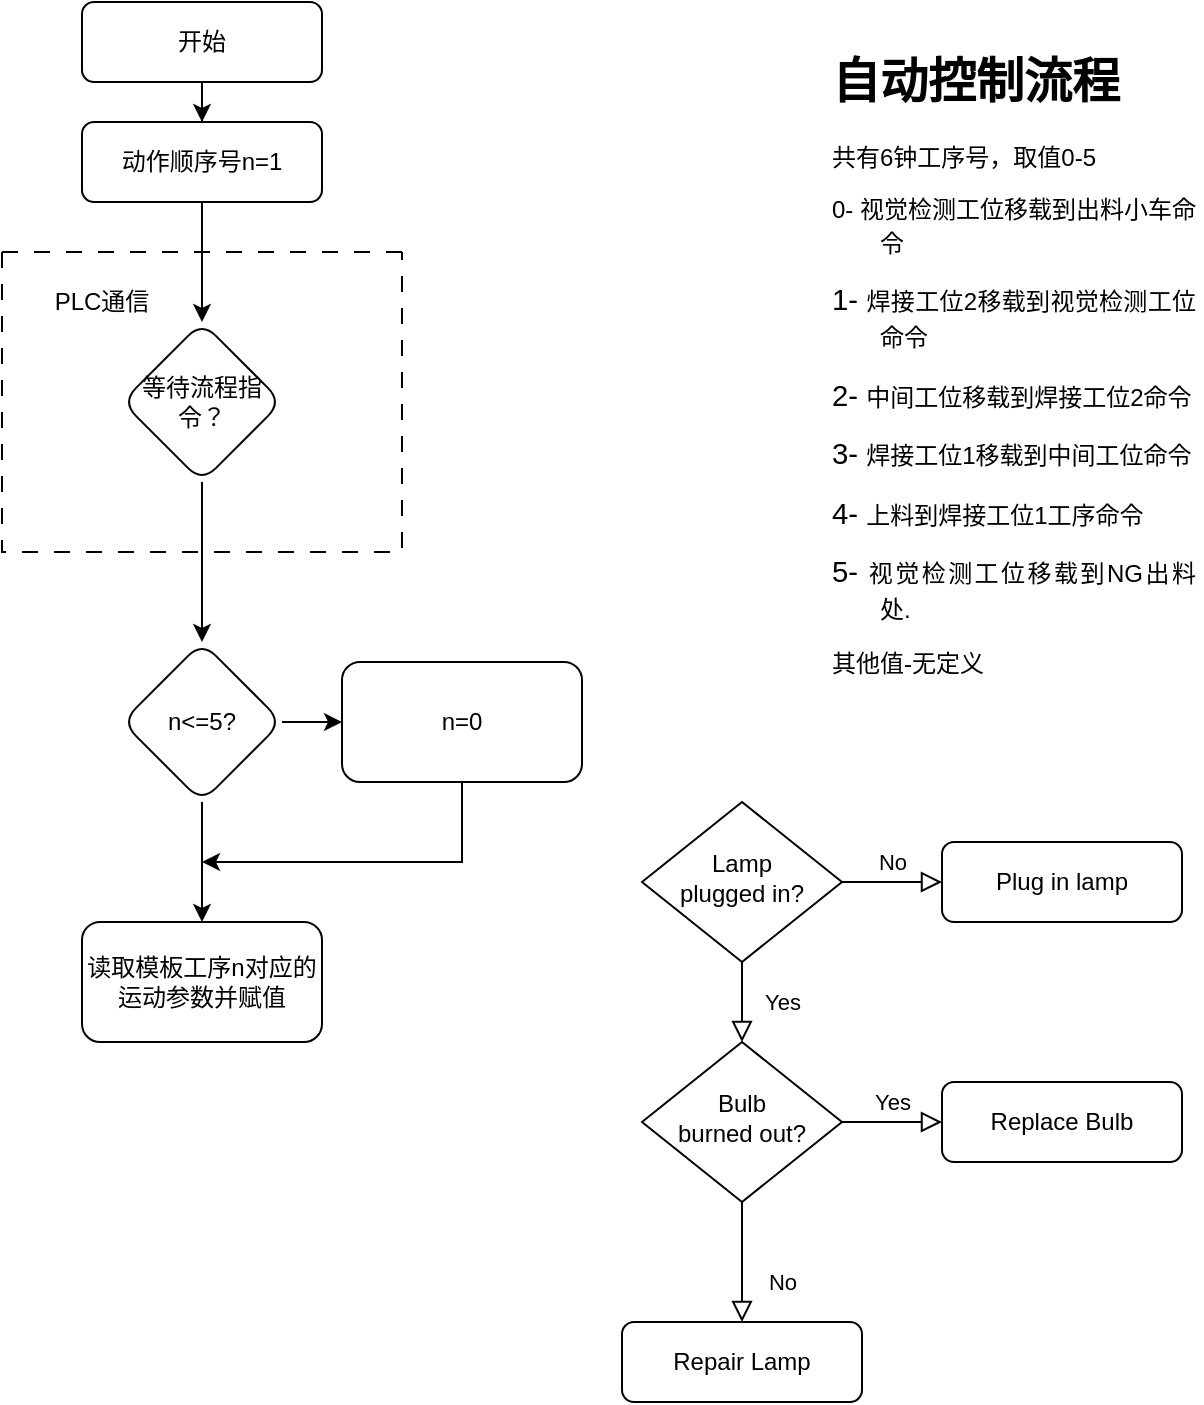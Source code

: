 <mxfile version="21.3.3" type="github">
  <diagram id="C5RBs43oDa-KdzZeNtuy" name="Page-1">
    <mxGraphModel dx="621" dy="503" grid="1" gridSize="10" guides="1" tooltips="1" connect="1" arrows="1" fold="1" page="1" pageScale="1" pageWidth="827" pageHeight="1169" math="0" shadow="0">
      <root>
        <mxCell id="WIyWlLk6GJQsqaUBKTNV-0" />
        <mxCell id="WIyWlLk6GJQsqaUBKTNV-1" parent="WIyWlLk6GJQsqaUBKTNV-0" />
        <mxCell id="u9uHfp1kI_pTbxwr263I-2" value="" style="edgeStyle=orthogonalEdgeStyle;rounded=0;orthogonalLoop=1;jettySize=auto;html=1;" edge="1" parent="WIyWlLk6GJQsqaUBKTNV-1" source="WIyWlLk6GJQsqaUBKTNV-3" target="u9uHfp1kI_pTbxwr263I-1">
          <mxGeometry relative="1" as="geometry" />
        </mxCell>
        <mxCell id="WIyWlLk6GJQsqaUBKTNV-3" value="开始" style="rounded=1;whiteSpace=wrap;html=1;fontSize=12;glass=0;strokeWidth=1;shadow=0;" parent="WIyWlLk6GJQsqaUBKTNV-1" vertex="1">
          <mxGeometry x="130" y="10" width="120" height="40" as="geometry" />
        </mxCell>
        <mxCell id="WIyWlLk6GJQsqaUBKTNV-4" value="Yes" style="rounded=0;html=1;jettySize=auto;orthogonalLoop=1;fontSize=11;endArrow=block;endFill=0;endSize=8;strokeWidth=1;shadow=0;labelBackgroundColor=none;edgeStyle=orthogonalEdgeStyle;" parent="WIyWlLk6GJQsqaUBKTNV-1" source="WIyWlLk6GJQsqaUBKTNV-6" target="WIyWlLk6GJQsqaUBKTNV-10" edge="1">
          <mxGeometry y="20" relative="1" as="geometry">
            <mxPoint as="offset" />
          </mxGeometry>
        </mxCell>
        <mxCell id="WIyWlLk6GJQsqaUBKTNV-5" value="No" style="edgeStyle=orthogonalEdgeStyle;rounded=0;html=1;jettySize=auto;orthogonalLoop=1;fontSize=11;endArrow=block;endFill=0;endSize=8;strokeWidth=1;shadow=0;labelBackgroundColor=none;" parent="WIyWlLk6GJQsqaUBKTNV-1" source="WIyWlLk6GJQsqaUBKTNV-6" target="WIyWlLk6GJQsqaUBKTNV-7" edge="1">
          <mxGeometry y="10" relative="1" as="geometry">
            <mxPoint as="offset" />
          </mxGeometry>
        </mxCell>
        <mxCell id="WIyWlLk6GJQsqaUBKTNV-6" value="Lamp&lt;br&gt;plugged in?" style="rhombus;whiteSpace=wrap;html=1;shadow=0;fontFamily=Helvetica;fontSize=12;align=center;strokeWidth=1;spacing=6;spacingTop=-4;" parent="WIyWlLk6GJQsqaUBKTNV-1" vertex="1">
          <mxGeometry x="410" y="410" width="100" height="80" as="geometry" />
        </mxCell>
        <mxCell id="WIyWlLk6GJQsqaUBKTNV-7" value="Plug in lamp" style="rounded=1;whiteSpace=wrap;html=1;fontSize=12;glass=0;strokeWidth=1;shadow=0;" parent="WIyWlLk6GJQsqaUBKTNV-1" vertex="1">
          <mxGeometry x="560" y="430" width="120" height="40" as="geometry" />
        </mxCell>
        <mxCell id="WIyWlLk6GJQsqaUBKTNV-8" value="No" style="rounded=0;html=1;jettySize=auto;orthogonalLoop=1;fontSize=11;endArrow=block;endFill=0;endSize=8;strokeWidth=1;shadow=0;labelBackgroundColor=none;edgeStyle=orthogonalEdgeStyle;" parent="WIyWlLk6GJQsqaUBKTNV-1" source="WIyWlLk6GJQsqaUBKTNV-10" target="WIyWlLk6GJQsqaUBKTNV-11" edge="1">
          <mxGeometry x="0.333" y="20" relative="1" as="geometry">
            <mxPoint as="offset" />
          </mxGeometry>
        </mxCell>
        <mxCell id="WIyWlLk6GJQsqaUBKTNV-9" value="Yes" style="edgeStyle=orthogonalEdgeStyle;rounded=0;html=1;jettySize=auto;orthogonalLoop=1;fontSize=11;endArrow=block;endFill=0;endSize=8;strokeWidth=1;shadow=0;labelBackgroundColor=none;" parent="WIyWlLk6GJQsqaUBKTNV-1" source="WIyWlLk6GJQsqaUBKTNV-10" target="WIyWlLk6GJQsqaUBKTNV-12" edge="1">
          <mxGeometry y="10" relative="1" as="geometry">
            <mxPoint as="offset" />
          </mxGeometry>
        </mxCell>
        <mxCell id="WIyWlLk6GJQsqaUBKTNV-10" value="Bulb&lt;br&gt;burned out?" style="rhombus;whiteSpace=wrap;html=1;shadow=0;fontFamily=Helvetica;fontSize=12;align=center;strokeWidth=1;spacing=6;spacingTop=-4;" parent="WIyWlLk6GJQsqaUBKTNV-1" vertex="1">
          <mxGeometry x="410" y="530" width="100" height="80" as="geometry" />
        </mxCell>
        <mxCell id="WIyWlLk6GJQsqaUBKTNV-11" value="Repair Lamp" style="rounded=1;whiteSpace=wrap;html=1;fontSize=12;glass=0;strokeWidth=1;shadow=0;" parent="WIyWlLk6GJQsqaUBKTNV-1" vertex="1">
          <mxGeometry x="400" y="670" width="120" height="40" as="geometry" />
        </mxCell>
        <mxCell id="WIyWlLk6GJQsqaUBKTNV-12" value="Replace Bulb" style="rounded=1;whiteSpace=wrap;html=1;fontSize=12;glass=0;strokeWidth=1;shadow=0;" parent="WIyWlLk6GJQsqaUBKTNV-1" vertex="1">
          <mxGeometry x="560" y="550" width="120" height="40" as="geometry" />
        </mxCell>
        <mxCell id="u9uHfp1kI_pTbxwr263I-7" value="" style="edgeStyle=orthogonalEdgeStyle;rounded=0;orthogonalLoop=1;jettySize=auto;html=1;" edge="1" parent="WIyWlLk6GJQsqaUBKTNV-1" source="u9uHfp1kI_pTbxwr263I-1" target="u9uHfp1kI_pTbxwr263I-6">
          <mxGeometry relative="1" as="geometry" />
        </mxCell>
        <mxCell id="u9uHfp1kI_pTbxwr263I-1" value="动作顺序号n=1" style="rounded=1;whiteSpace=wrap;html=1;fontSize=12;glass=0;strokeWidth=1;shadow=0;" vertex="1" parent="WIyWlLk6GJQsqaUBKTNV-1">
          <mxGeometry x="130" y="70" width="120" height="40" as="geometry" />
        </mxCell>
        <mxCell id="u9uHfp1kI_pTbxwr263I-14" value="" style="edgeStyle=orthogonalEdgeStyle;rounded=0;orthogonalLoop=1;jettySize=auto;html=1;" edge="1" parent="WIyWlLk6GJQsqaUBKTNV-1" source="u9uHfp1kI_pTbxwr263I-6" target="u9uHfp1kI_pTbxwr263I-13">
          <mxGeometry relative="1" as="geometry" />
        </mxCell>
        <mxCell id="u9uHfp1kI_pTbxwr263I-6" value="等待流程指令？" style="rhombus;whiteSpace=wrap;html=1;rounded=1;glass=0;strokeWidth=1;shadow=0;" vertex="1" parent="WIyWlLk6GJQsqaUBKTNV-1">
          <mxGeometry x="150" y="170" width="80" height="80" as="geometry" />
        </mxCell>
        <mxCell id="u9uHfp1kI_pTbxwr263I-10" value="" style="swimlane;startSize=0;dashed=1;dashPattern=8 8;" vertex="1" parent="WIyWlLk6GJQsqaUBKTNV-1">
          <mxGeometry x="90" y="135" width="200" height="150" as="geometry" />
        </mxCell>
        <mxCell id="u9uHfp1kI_pTbxwr263I-11" value="PLC通信" style="text;html=1;strokeColor=none;fillColor=none;align=center;verticalAlign=middle;whiteSpace=wrap;rounded=0;" vertex="1" parent="u9uHfp1kI_pTbxwr263I-10">
          <mxGeometry x="20" y="10" width="60" height="30" as="geometry" />
        </mxCell>
        <mxCell id="u9uHfp1kI_pTbxwr263I-12" value="&lt;h1&gt;自动控制流程&lt;/h1&gt;&lt;div&gt;共有6钟工序号，取值0-5&lt;/div&gt;&lt;div&gt;&lt;p style=&quot;margin-left:18.0pt;text-indent:-18.0pt;mso-char-indent-count:0.0;&lt;br/&gt;mso-pagination:none;text-align:justify;text-justify:inter-ideograph;&lt;br/&gt;mso-list:l0 level1 lfo1;&quot; align=&quot;justify&quot; class=&quot;15&quot;&gt;0-&amp;nbsp;视觉检测工位移载到出料小车命令&lt;span style=&quot;font-size: 11pt;&quot;&gt;&lt;/span&gt;&lt;/p&gt;&lt;p style=&quot;margin-left:18.0pt;text-indent:-18.0pt;mso-char-indent-count:0.0;&lt;br/&gt;mso-pagination:none;text-align:justify;text-justify:inter-ideograph;&lt;br/&gt;mso-list:l0 level1 lfo1;&quot; align=&quot;justify&quot; class=&quot;15&quot;&gt;&lt;span style=&quot;font-size: 11pt;&quot;&gt;1-&amp;nbsp;&lt;/span&gt;焊接工位2移载到视觉检测工位命令&lt;span style=&quot;font-size: 11pt;&quot;&gt;&lt;/span&gt;&lt;/p&gt;&lt;p style=&quot;margin-left:18.0pt;text-indent:-18.0pt;mso-char-indent-count:0.0;&lt;br/&gt;mso-pagination:none;text-align:justify;text-justify:inter-ideograph;&lt;br/&gt;mso-list:l0 level1 lfo1;&quot; align=&quot;justify&quot; class=&quot;15&quot;&gt;&lt;span style=&quot;font-size: 11pt;&quot;&gt;2-&amp;nbsp;&lt;/span&gt;中间工位移载到焊接工位2命令&lt;span style=&quot;font-size: 11pt;&quot;&gt;&lt;/span&gt;&lt;/p&gt;&lt;p style=&quot;margin-left:18.0pt;text-indent:-18.0pt;mso-char-indent-count:0.0;&lt;br/&gt;mso-pagination:none;text-align:justify;text-justify:inter-ideograph;&lt;br/&gt;mso-list:l0 level1 lfo1;&quot; align=&quot;justify&quot; class=&quot;15&quot;&gt;&lt;span style=&quot;font-size: 11pt;&quot;&gt;3-&amp;nbsp;&lt;/span&gt;焊接工位1移载到中间工位命令&lt;span style=&quot;font-size: 11pt;&quot;&gt;&lt;/span&gt;&lt;/p&gt;&lt;p style=&quot;margin-left:18.0pt;text-indent:-18.0pt;mso-char-indent-count:0.0;&lt;br/&gt;mso-pagination:none;text-align:justify;text-justify:inter-ideograph;&lt;br/&gt;mso-list:l0 level1 lfo1;&quot; align=&quot;justify&quot; class=&quot;15&quot;&gt;&lt;span style=&quot;font-size: 11pt;&quot;&gt;4-&amp;nbsp;&lt;/span&gt;上料到焊接工位1工序命令&lt;span style=&quot;font-size: 11pt;&quot;&gt;&lt;/span&gt;&lt;/p&gt;&lt;p style=&quot;margin-left:18.0pt;text-indent:-18.0pt;mso-char-indent-count:0.0;&lt;br/&gt;mso-pagination:none;text-align:justify;text-justify:inter-ideograph;&lt;br/&gt;mso-list:l0 level1 lfo1;&quot; align=&quot;justify&quot; class=&quot;15&quot;&gt;&lt;span style=&quot;font-size: 11pt;&quot;&gt;5-&amp;nbsp;&lt;/span&gt;视觉检测工位移载到NG出料处.&lt;span style=&quot;font-size: 11pt;&quot;&gt;&lt;/span&gt;&lt;/p&gt;&lt;p class=&quot;MsoNormal&quot;&gt;&lt;font style=&quot;&quot;&gt;其他值&lt;/font&gt;&lt;font style=&quot;&quot;&gt;-&lt;/font&gt;&lt;font style=&quot;&quot;&gt;无定义&lt;/font&gt;&lt;/p&gt;&lt;/div&gt;" style="text;html=1;strokeColor=none;fillColor=none;spacing=5;spacingTop=-20;whiteSpace=wrap;overflow=hidden;rounded=0;" vertex="1" parent="WIyWlLk6GJQsqaUBKTNV-1">
          <mxGeometry x="500" y="30" width="190" height="330" as="geometry" />
        </mxCell>
        <mxCell id="u9uHfp1kI_pTbxwr263I-16" value="" style="edgeStyle=orthogonalEdgeStyle;rounded=0;orthogonalLoop=1;jettySize=auto;html=1;" edge="1" parent="WIyWlLk6GJQsqaUBKTNV-1" source="u9uHfp1kI_pTbxwr263I-13" target="u9uHfp1kI_pTbxwr263I-15">
          <mxGeometry relative="1" as="geometry" />
        </mxCell>
        <mxCell id="u9uHfp1kI_pTbxwr263I-18" value="" style="edgeStyle=orthogonalEdgeStyle;rounded=0;orthogonalLoop=1;jettySize=auto;html=1;" edge="1" parent="WIyWlLk6GJQsqaUBKTNV-1" source="u9uHfp1kI_pTbxwr263I-13" target="u9uHfp1kI_pTbxwr263I-17">
          <mxGeometry relative="1" as="geometry" />
        </mxCell>
        <mxCell id="u9uHfp1kI_pTbxwr263I-13" value="n&amp;lt;=5?" style="rhombus;whiteSpace=wrap;html=1;rounded=1;glass=0;strokeWidth=1;shadow=0;" vertex="1" parent="WIyWlLk6GJQsqaUBKTNV-1">
          <mxGeometry x="150" y="330" width="80" height="80" as="geometry" />
        </mxCell>
        <mxCell id="u9uHfp1kI_pTbxwr263I-15" value="读取模板工序n对应的运动参数并赋值" style="whiteSpace=wrap;html=1;rounded=1;glass=0;strokeWidth=1;shadow=0;" vertex="1" parent="WIyWlLk6GJQsqaUBKTNV-1">
          <mxGeometry x="130" y="470" width="120" height="60" as="geometry" />
        </mxCell>
        <mxCell id="u9uHfp1kI_pTbxwr263I-19" style="edgeStyle=orthogonalEdgeStyle;rounded=0;orthogonalLoop=1;jettySize=auto;html=1;" edge="1" parent="WIyWlLk6GJQsqaUBKTNV-1" source="u9uHfp1kI_pTbxwr263I-17">
          <mxGeometry relative="1" as="geometry">
            <mxPoint x="190" y="440" as="targetPoint" />
            <Array as="points">
              <mxPoint x="320" y="440" />
            </Array>
          </mxGeometry>
        </mxCell>
        <mxCell id="u9uHfp1kI_pTbxwr263I-17" value="n=0" style="whiteSpace=wrap;html=1;rounded=1;glass=0;strokeWidth=1;shadow=0;" vertex="1" parent="WIyWlLk6GJQsqaUBKTNV-1">
          <mxGeometry x="260" y="340" width="120" height="60" as="geometry" />
        </mxCell>
      </root>
    </mxGraphModel>
  </diagram>
</mxfile>
